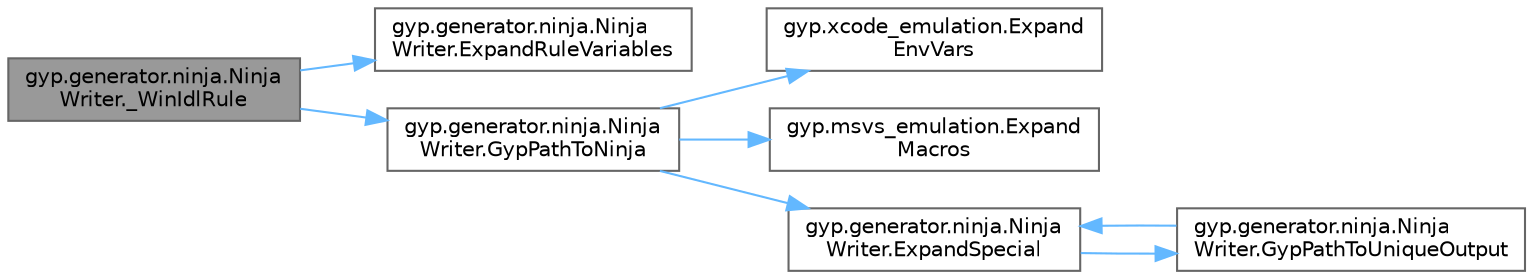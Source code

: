 digraph "gyp.generator.ninja.NinjaWriter._WinIdlRule"
{
 // LATEX_PDF_SIZE
  bgcolor="transparent";
  edge [fontname=Helvetica,fontsize=10,labelfontname=Helvetica,labelfontsize=10];
  node [fontname=Helvetica,fontsize=10,shape=box,height=0.2,width=0.4];
  rankdir="LR";
  Node1 [id="Node000001",label="gyp.generator.ninja.Ninja\lWriter._WinIdlRule",height=0.2,width=0.4,color="gray40", fillcolor="grey60", style="filled", fontcolor="black",tooltip=" "];
  Node1 -> Node2 [id="edge8_Node000001_Node000002",color="steelblue1",style="solid",tooltip=" "];
  Node2 [id="Node000002",label="gyp.generator.ninja.Ninja\lWriter.ExpandRuleVariables",height=0.2,width=0.4,color="grey40", fillcolor="white", style="filled",URL="$classgyp_1_1generator_1_1ninja_1_1_ninja_writer.html#afdb595a0aae613330dec32c5132b3cf7",tooltip=" "];
  Node1 -> Node3 [id="edge9_Node000001_Node000003",color="steelblue1",style="solid",tooltip=" "];
  Node3 [id="Node000003",label="gyp.generator.ninja.Ninja\lWriter.GypPathToNinja",height=0.2,width=0.4,color="grey40", fillcolor="white", style="filled",URL="$classgyp_1_1generator_1_1ninja_1_1_ninja_writer.html#a037fa437e649d954424febeed3260cf6",tooltip=" "];
  Node3 -> Node4 [id="edge10_Node000003_Node000004",color="steelblue1",style="solid",tooltip=" "];
  Node4 [id="Node000004",label="gyp.xcode_emulation.Expand\lEnvVars",height=0.2,width=0.4,color="grey40", fillcolor="white", style="filled",URL="$namespacegyp_1_1xcode__emulation.html#afee27957b3747fbfe3d8d802127c0f31",tooltip=" "];
  Node3 -> Node5 [id="edge11_Node000003_Node000005",color="steelblue1",style="solid",tooltip=" "];
  Node5 [id="Node000005",label="gyp.msvs_emulation.Expand\lMacros",height=0.2,width=0.4,color="grey40", fillcolor="white", style="filled",URL="$namespacegyp_1_1msvs__emulation.html#a86f51c6232e8befa6e2d58274e4de299",tooltip=" "];
  Node3 -> Node6 [id="edge12_Node000003_Node000006",color="steelblue1",style="solid",tooltip=" "];
  Node6 [id="Node000006",label="gyp.generator.ninja.Ninja\lWriter.ExpandSpecial",height=0.2,width=0.4,color="grey40", fillcolor="white", style="filled",URL="$classgyp_1_1generator_1_1ninja_1_1_ninja_writer.html#a52aa9f598a25ee831aadad87f5ff24ac",tooltip=" "];
  Node6 -> Node7 [id="edge13_Node000006_Node000007",color="steelblue1",style="solid",tooltip=" "];
  Node7 [id="Node000007",label="gyp.generator.ninja.Ninja\lWriter.GypPathToUniqueOutput",height=0.2,width=0.4,color="grey40", fillcolor="white", style="filled",URL="$classgyp_1_1generator_1_1ninja_1_1_ninja_writer.html#a9eb0b2da57de236bf240557d8780c03e",tooltip=" "];
  Node7 -> Node6 [id="edge14_Node000007_Node000006",color="steelblue1",style="solid",tooltip=" "];
}
